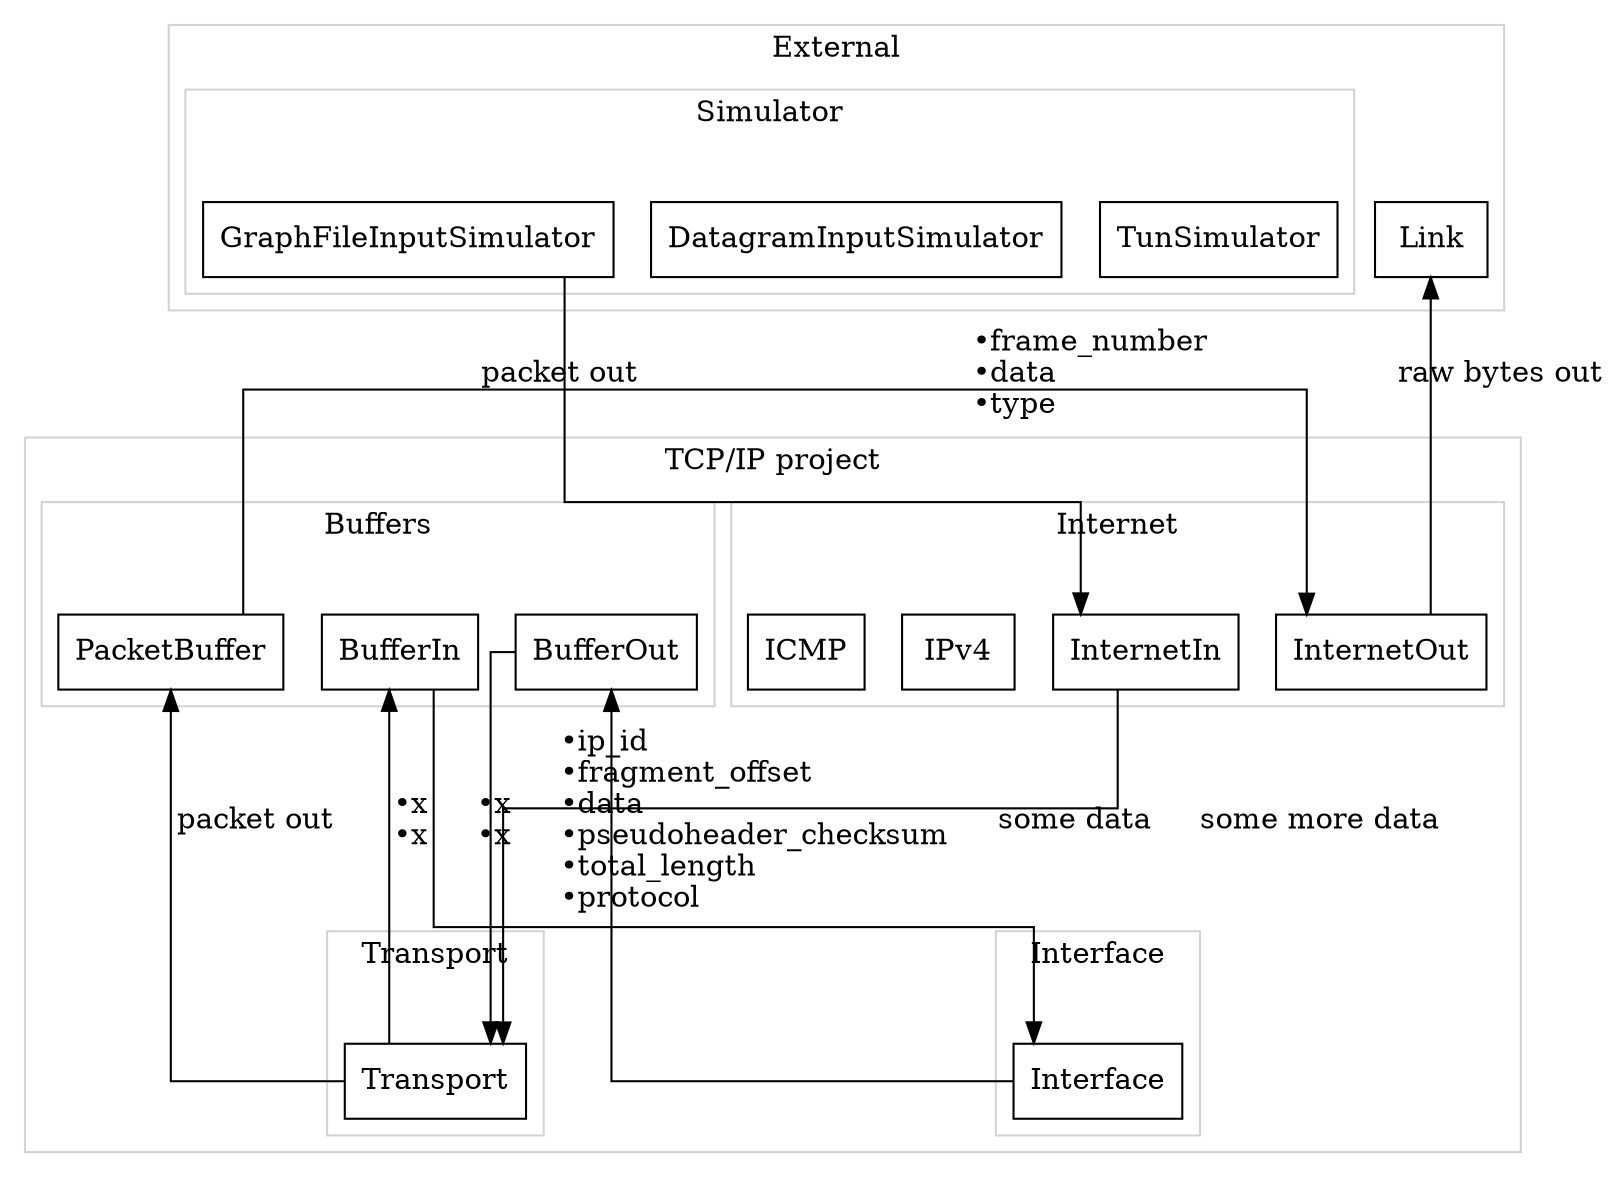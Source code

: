 digraph System {
    splines="ortho"

    # Nodes definition
    # Protocol nodes
    node [shape=box,color=blue,style="dashed"];
#    TCP;
#    ICMP;
#    IPv4;

    #Class nodes
    node [shape=box,color=black,style="solid"];
	TunSimulator;
    DatagramInputSimulator;
    GraphFileInputSimulator;
    Link;
    InternetIn;
    InternetOut;
    BufferIn;
    BufferOut;
    Transport;
    PacketBuffer;
    Interface;

    # Subgraph definitions
    #node [shape=box];
    subgraph cluster_TCPIP {
        label = "TCP/IP project"
        color=lightgrey;

        subgraph cluster_Transport {
            label = "Transport";
#            labelloc = "t";
            color=lightgrey;
            {
                rank=same
                Transport;
#                TCP;
            }
        }


        subgraph cluster_Internet {
            label = "Internet";
            color=lightgrey;
            {
                rank=same
                InternetOut;
                InternetIn;
                IPv4;
                ICMP
            }
        }

        subgraph cluster_Buffer {
            label = "Buffers";
            color=lightgrey;
            {
                rank=same
                BufferIn;
                BufferOut;
                PacketBuffer;
            }
        }

        subgraph cluster_Interface {
        label = "Interface";
        color=lightgrey;
        {
            rank=same
            Interface;
        }
        }
   }

    subgraph cluster_External {
        label = "External";
        color=lightgrey;

        subgraph cluster_Simulator {
            label = "Simulator";
            color=lightgrey;
            TunSimulator;
            GraphFileInputSimulator;
            DatagramInputSimulator;
        }
        Link;
    }

    # Graph definition
    GraphFileInputSimulator -> InternetIn[label="•frame_number\l•data\l•type\l"];
    InternetIn -> Transport[label="•ip_id\l•fragment_offset\l•data\l•pseudoheader_checksum\l•total_length\l•protocol\l"];
    Transport -> BufferIn[label="•x\l•x\l"];
    Transport -> PacketBuffer[label="packet out"];
    PacketBuffer -> InternetOut[label="packet out"];
    InternetOut -> Link[label="raw bytes out"]
    BufferIn -> Interface[label="some data"];
    Interface -> BufferOut[label="some more data"];
    BufferOut -> Transport[label="•x\l•x\l"];

    #Protocol edges
    edge [color=blue,style="dashed"];
    #NetworkReader -> EthernetIIFrame;
    #InternetReader -> IPv4;
    #InternetReader -> ICMP;
    #Transport -> TCP;


    # To force nodes into correct position
    #edge [style=invis]
    edge [color=red,style="dashed"];

}
